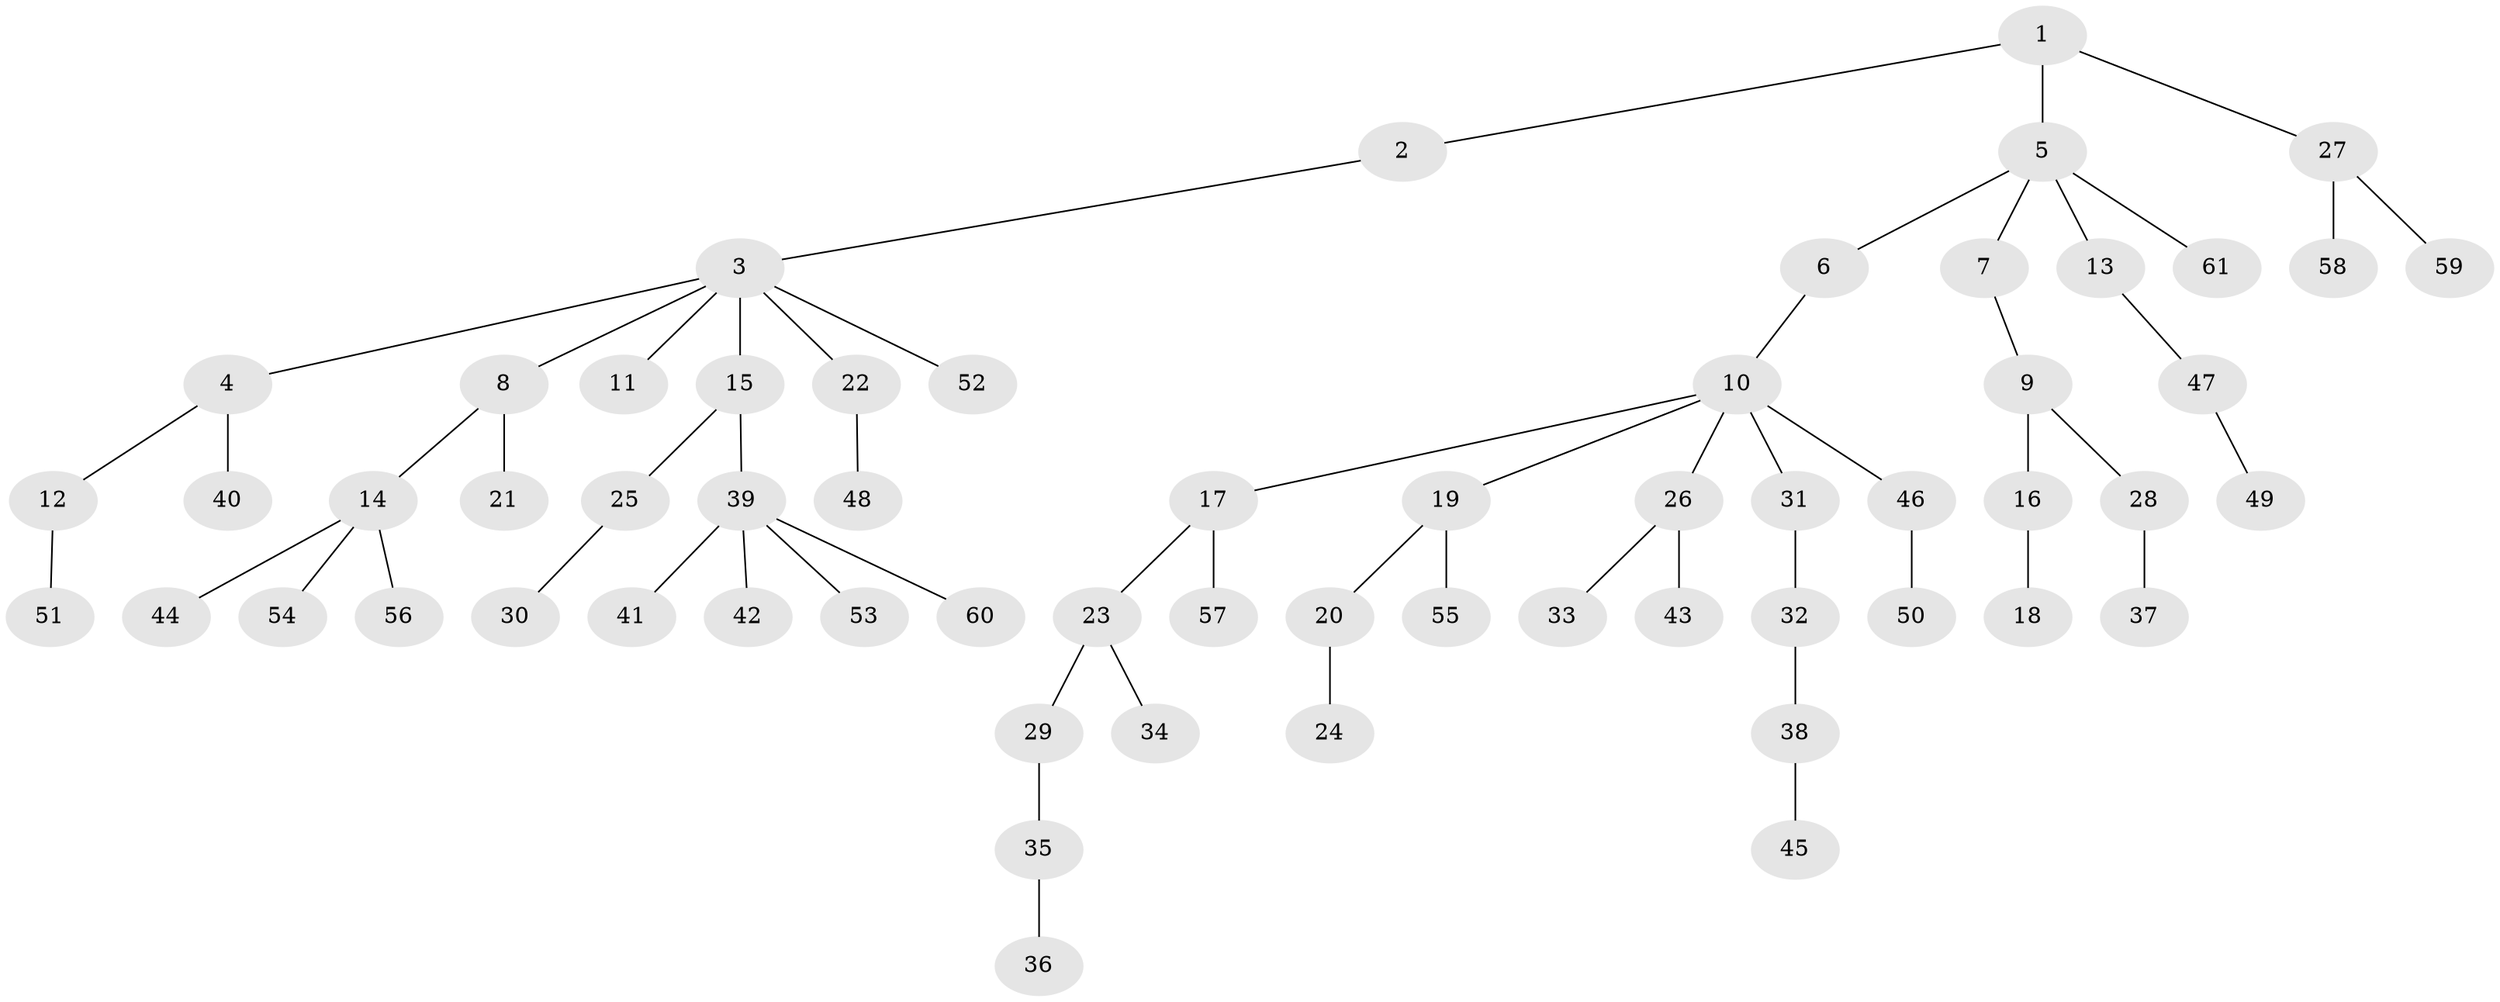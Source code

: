 // coarse degree distribution, {3: 0.0967741935483871, 2: 0.3548387096774194, 5: 0.03225806451612903, 4: 0.03225806451612903, 6: 0.03225806451612903, 1: 0.45161290322580644}
// Generated by graph-tools (version 1.1) at 2025/51/03/04/25 22:51:43]
// undirected, 61 vertices, 60 edges
graph export_dot {
  node [color=gray90,style=filled];
  1;
  2;
  3;
  4;
  5;
  6;
  7;
  8;
  9;
  10;
  11;
  12;
  13;
  14;
  15;
  16;
  17;
  18;
  19;
  20;
  21;
  22;
  23;
  24;
  25;
  26;
  27;
  28;
  29;
  30;
  31;
  32;
  33;
  34;
  35;
  36;
  37;
  38;
  39;
  40;
  41;
  42;
  43;
  44;
  45;
  46;
  47;
  48;
  49;
  50;
  51;
  52;
  53;
  54;
  55;
  56;
  57;
  58;
  59;
  60;
  61;
  1 -- 2;
  1 -- 5;
  1 -- 27;
  2 -- 3;
  3 -- 4;
  3 -- 8;
  3 -- 11;
  3 -- 15;
  3 -- 22;
  3 -- 52;
  4 -- 12;
  4 -- 40;
  5 -- 6;
  5 -- 7;
  5 -- 13;
  5 -- 61;
  6 -- 10;
  7 -- 9;
  8 -- 14;
  8 -- 21;
  9 -- 16;
  9 -- 28;
  10 -- 17;
  10 -- 19;
  10 -- 26;
  10 -- 31;
  10 -- 46;
  12 -- 51;
  13 -- 47;
  14 -- 44;
  14 -- 54;
  14 -- 56;
  15 -- 25;
  15 -- 39;
  16 -- 18;
  17 -- 23;
  17 -- 57;
  19 -- 20;
  19 -- 55;
  20 -- 24;
  22 -- 48;
  23 -- 29;
  23 -- 34;
  25 -- 30;
  26 -- 33;
  26 -- 43;
  27 -- 58;
  27 -- 59;
  28 -- 37;
  29 -- 35;
  31 -- 32;
  32 -- 38;
  35 -- 36;
  38 -- 45;
  39 -- 41;
  39 -- 42;
  39 -- 53;
  39 -- 60;
  46 -- 50;
  47 -- 49;
}
